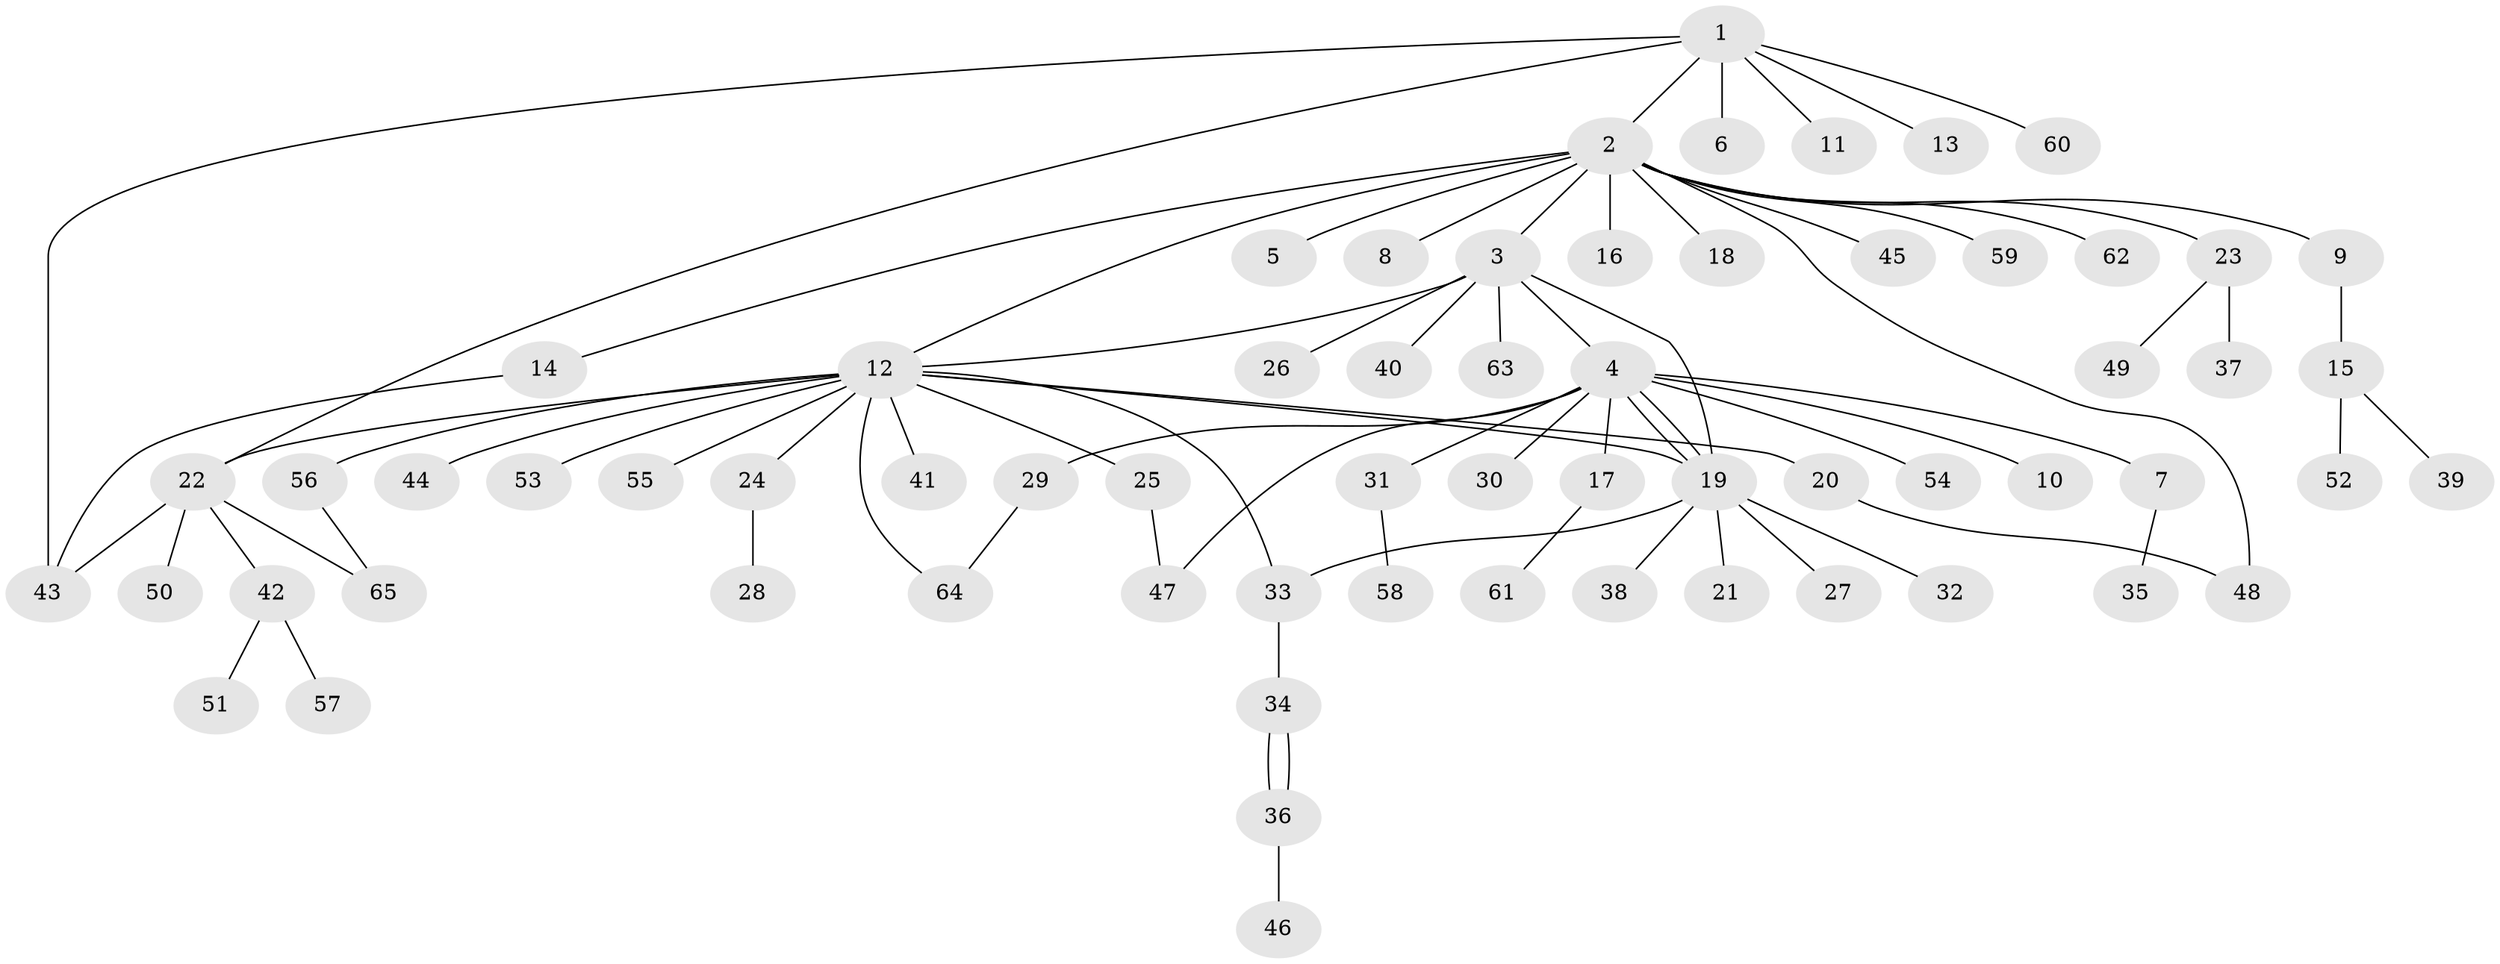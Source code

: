 // coarse degree distribution, {1: 0.5869565217391305, 6: 0.043478260869565216, 9: 0.021739130434782608, 7: 0.021739130434782608, 2: 0.21739130434782608, 3: 0.043478260869565216, 13: 0.043478260869565216, 5: 0.021739130434782608}
// Generated by graph-tools (version 1.1) at 2025/36/03/04/25 23:36:46]
// undirected, 65 vertices, 77 edges
graph export_dot {
  node [color=gray90,style=filled];
  1;
  2;
  3;
  4;
  5;
  6;
  7;
  8;
  9;
  10;
  11;
  12;
  13;
  14;
  15;
  16;
  17;
  18;
  19;
  20;
  21;
  22;
  23;
  24;
  25;
  26;
  27;
  28;
  29;
  30;
  31;
  32;
  33;
  34;
  35;
  36;
  37;
  38;
  39;
  40;
  41;
  42;
  43;
  44;
  45;
  46;
  47;
  48;
  49;
  50;
  51;
  52;
  53;
  54;
  55;
  56;
  57;
  58;
  59;
  60;
  61;
  62;
  63;
  64;
  65;
  1 -- 2;
  1 -- 6;
  1 -- 11;
  1 -- 13;
  1 -- 22;
  1 -- 43;
  1 -- 60;
  2 -- 3;
  2 -- 5;
  2 -- 8;
  2 -- 9;
  2 -- 12;
  2 -- 14;
  2 -- 16;
  2 -- 18;
  2 -- 23;
  2 -- 45;
  2 -- 48;
  2 -- 59;
  2 -- 62;
  3 -- 4;
  3 -- 12;
  3 -- 19;
  3 -- 26;
  3 -- 40;
  3 -- 63;
  4 -- 7;
  4 -- 10;
  4 -- 17;
  4 -- 19;
  4 -- 19;
  4 -- 29;
  4 -- 30;
  4 -- 31;
  4 -- 47;
  4 -- 54;
  7 -- 35;
  9 -- 15;
  12 -- 19;
  12 -- 20;
  12 -- 22;
  12 -- 24;
  12 -- 25;
  12 -- 33;
  12 -- 41;
  12 -- 44;
  12 -- 53;
  12 -- 55;
  12 -- 56;
  12 -- 64;
  14 -- 43;
  15 -- 39;
  15 -- 52;
  17 -- 61;
  19 -- 21;
  19 -- 27;
  19 -- 32;
  19 -- 33;
  19 -- 38;
  20 -- 48;
  22 -- 42;
  22 -- 43;
  22 -- 50;
  22 -- 65;
  23 -- 37;
  23 -- 49;
  24 -- 28;
  25 -- 47;
  29 -- 64;
  31 -- 58;
  33 -- 34;
  34 -- 36;
  34 -- 36;
  36 -- 46;
  42 -- 51;
  42 -- 57;
  56 -- 65;
}
